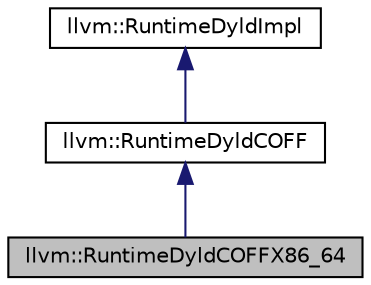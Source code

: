 digraph "llvm::RuntimeDyldCOFFX86_64"
{
 // LATEX_PDF_SIZE
  bgcolor="transparent";
  edge [fontname="Helvetica",fontsize="10",labelfontname="Helvetica",labelfontsize="10"];
  node [fontname="Helvetica",fontsize="10",shape="box"];
  Node1 [label="llvm::RuntimeDyldCOFFX86_64",height=0.2,width=0.4,color="black", fillcolor="grey75", style="filled", fontcolor="black",tooltip=" "];
  Node2 -> Node1 [dir="back",color="midnightblue",fontsize="10",style="solid",fontname="Helvetica"];
  Node2 [label="llvm::RuntimeDyldCOFF",height=0.2,width=0.4,color="black",URL="$classllvm_1_1RuntimeDyldCOFF.html",tooltip=" "];
  Node3 -> Node2 [dir="back",color="midnightblue",fontsize="10",style="solid",fontname="Helvetica"];
  Node3 [label="llvm::RuntimeDyldImpl",height=0.2,width=0.4,color="black",URL="$classllvm_1_1RuntimeDyldImpl.html",tooltip=" "];
}
